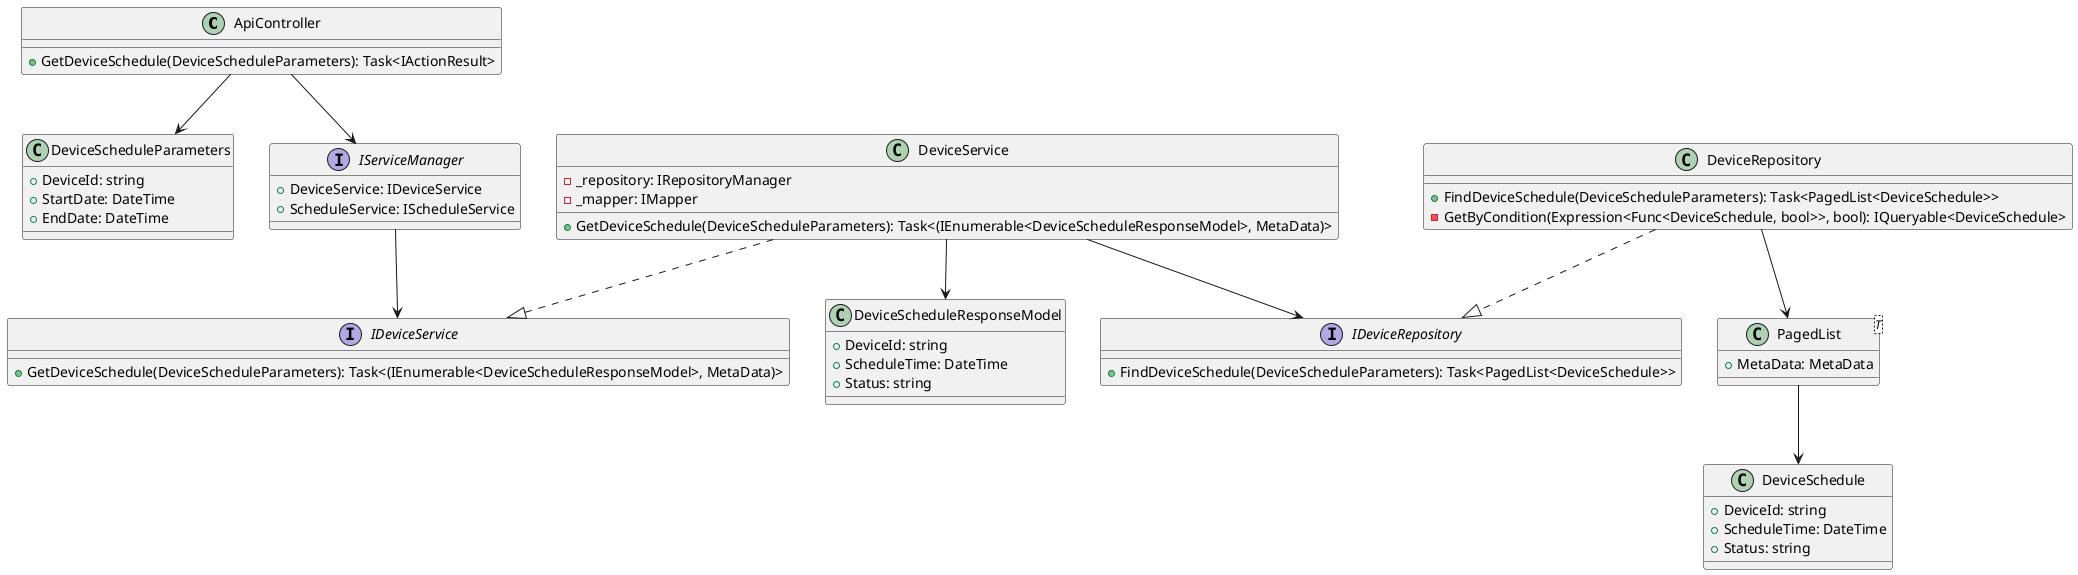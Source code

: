 @startuml
class ApiController {
  +GetDeviceSchedule(DeviceScheduleParameters): Task<IActionResult>
}

class DeviceScheduleParameters {
  +DeviceId: string
  +StartDate: DateTime
  +EndDate: DateTime
}

interface IServiceManager {
  +DeviceService: IDeviceService
  +ScheduleService: IScheduleService
}

interface IDeviceService {
  +GetDeviceSchedule(DeviceScheduleParameters): Task<(IEnumerable<DeviceScheduleResponseModel>, MetaData)>
}

class DeviceService {
  -_repository: IRepositoryManager
  -_mapper: IMapper
  +GetDeviceSchedule(DeviceScheduleParameters): Task<(IEnumerable<DeviceScheduleResponseModel>, MetaData)>
}

interface IDeviceRepository {
  +FindDeviceSchedule(DeviceScheduleParameters): Task<PagedList<DeviceSchedule>>
}

class DeviceRepository {
  +FindDeviceSchedule(DeviceScheduleParameters): Task<PagedList<DeviceSchedule>>
  -GetByCondition(Expression<Func<DeviceSchedule, bool>>, bool): IQueryable<DeviceSchedule>
}

class PagedList<T> {
  +MetaData: MetaData
}

class DeviceSchedule {
  +DeviceId: string
  +ScheduleTime: DateTime
  +Status: string
}

class DeviceScheduleResponseModel {
  +DeviceId: string
  +ScheduleTime: DateTime
  +Status: string
}

ApiController --> IServiceManager
IServiceManager --> IDeviceService
DeviceService ..|> IDeviceService
DeviceService --> IDeviceRepository
DeviceRepository ..|> IDeviceRepository
DeviceRepository --> PagedList
PagedList --> DeviceSchedule
DeviceService --> DeviceScheduleResponseModel
ApiController --> DeviceScheduleParameters
@enduml